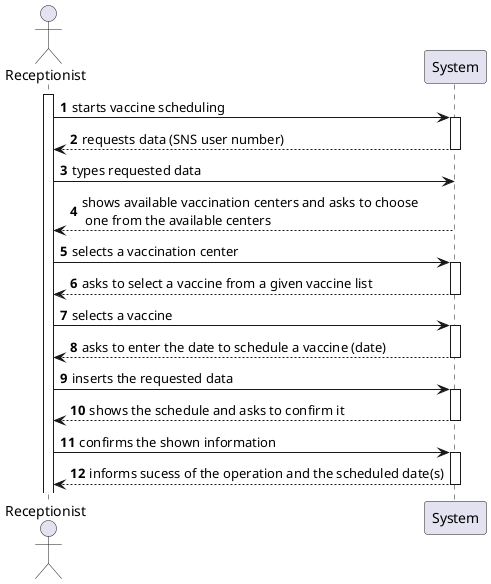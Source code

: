 @startuml
'https://plantuml.com/sequence-diagram

autonumber
actor "Receptionist" as USER

activate USER
USER -> System : starts vaccine scheduling
activate System
System --> USER : requests data (SNS user number)
deactivate System
USER -> System : types requested data
System --> USER: shows available vaccination centers and asks to choose \n one from the available centers
deactivate System
USER -> System : selects a vaccination center
activate System
System --> USER : asks to select a vaccine from a given vaccine list
deactivate System
USER -> System : selects a vaccine
activate System
System --> USER : asks to enter the date to schedule a vaccine (date)
deactivate System
USER -> System : inserts the requested data
activate System
System --> USER : shows the schedule and asks to confirm it
deactivate System

USER -> System : confirms the shown information
activate System
System --> USER : informs sucess of the operation and the scheduled date(s)
deactivate System
@enduml